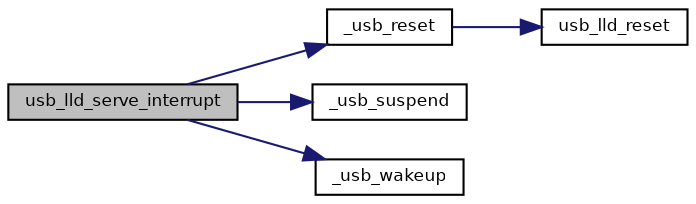 digraph "usb_lld_serve_interrupt"
{
  bgcolor="transparent";
  edge [fontname="Helvetica",fontsize="8",labelfontname="Helvetica",labelfontsize="8"];
  node [fontname="Helvetica",fontsize="8",shape=record];
  rankdir="LR";
  Node14 [label="usb_lld_serve_interrupt",height=0.2,width=0.4,color="black", fillcolor="grey75", style="filled", fontcolor="black"];
  Node14 -> Node15 [color="midnightblue",fontsize="8",style="solid",fontname="Helvetica"];
  Node15 [label="_usb_reset",height=0.2,width=0.4,color="black",URL="$group___u_s_b.html#gac43681880727efd18d1f4a69a4b2166b",tooltip="USB reset routine. "];
  Node15 -> Node16 [color="midnightblue",fontsize="8",style="solid",fontname="Helvetica"];
  Node16 [label="usb_lld_reset",height=0.2,width=0.4,color="black",URL="$group___u_s_b.html#ga9278d6f1afe6b0c52a1dc4c4b15d7f38",tooltip="USB low level reset routine. "];
  Node14 -> Node17 [color="midnightblue",fontsize="8",style="solid",fontname="Helvetica"];
  Node17 [label="_usb_suspend",height=0.2,width=0.4,color="black",URL="$group___u_s_b.html#ga1235bb78234e04b602dceecf4a772cd1",tooltip="USB suspend routine. "];
  Node14 -> Node18 [color="midnightblue",fontsize="8",style="solid",fontname="Helvetica"];
  Node18 [label="_usb_wakeup",height=0.2,width=0.4,color="black",URL="$group___u_s_b.html#ga36ad83ec120a4e5fb4ef49cfcb66a08e",tooltip="USB wake-up routine. "];
}
